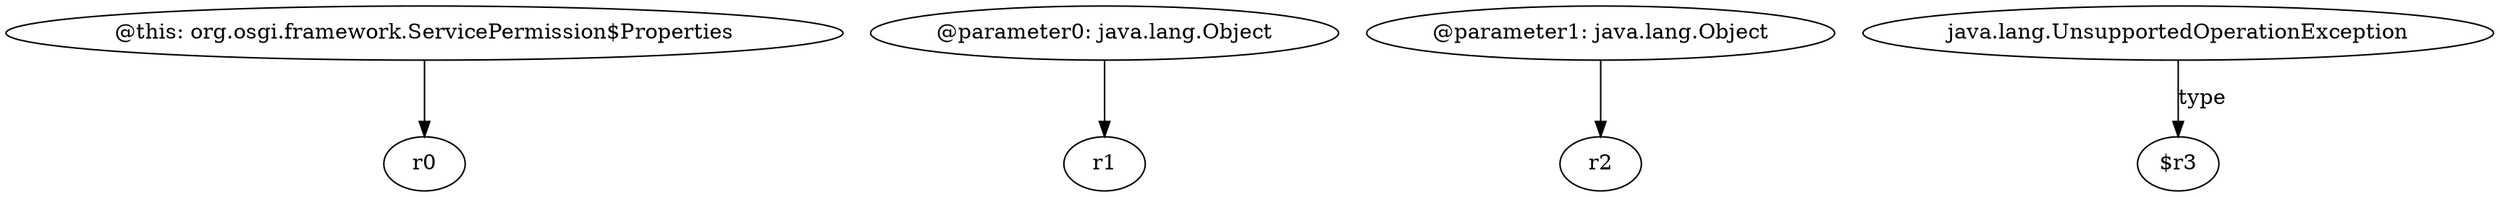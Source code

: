 digraph g {
0[label="@this: org.osgi.framework.ServicePermission$Properties"]
1[label="r0"]
0->1[label=""]
2[label="@parameter0: java.lang.Object"]
3[label="r1"]
2->3[label=""]
4[label="@parameter1: java.lang.Object"]
5[label="r2"]
4->5[label=""]
6[label="java.lang.UnsupportedOperationException"]
7[label="$r3"]
6->7[label="type"]
}